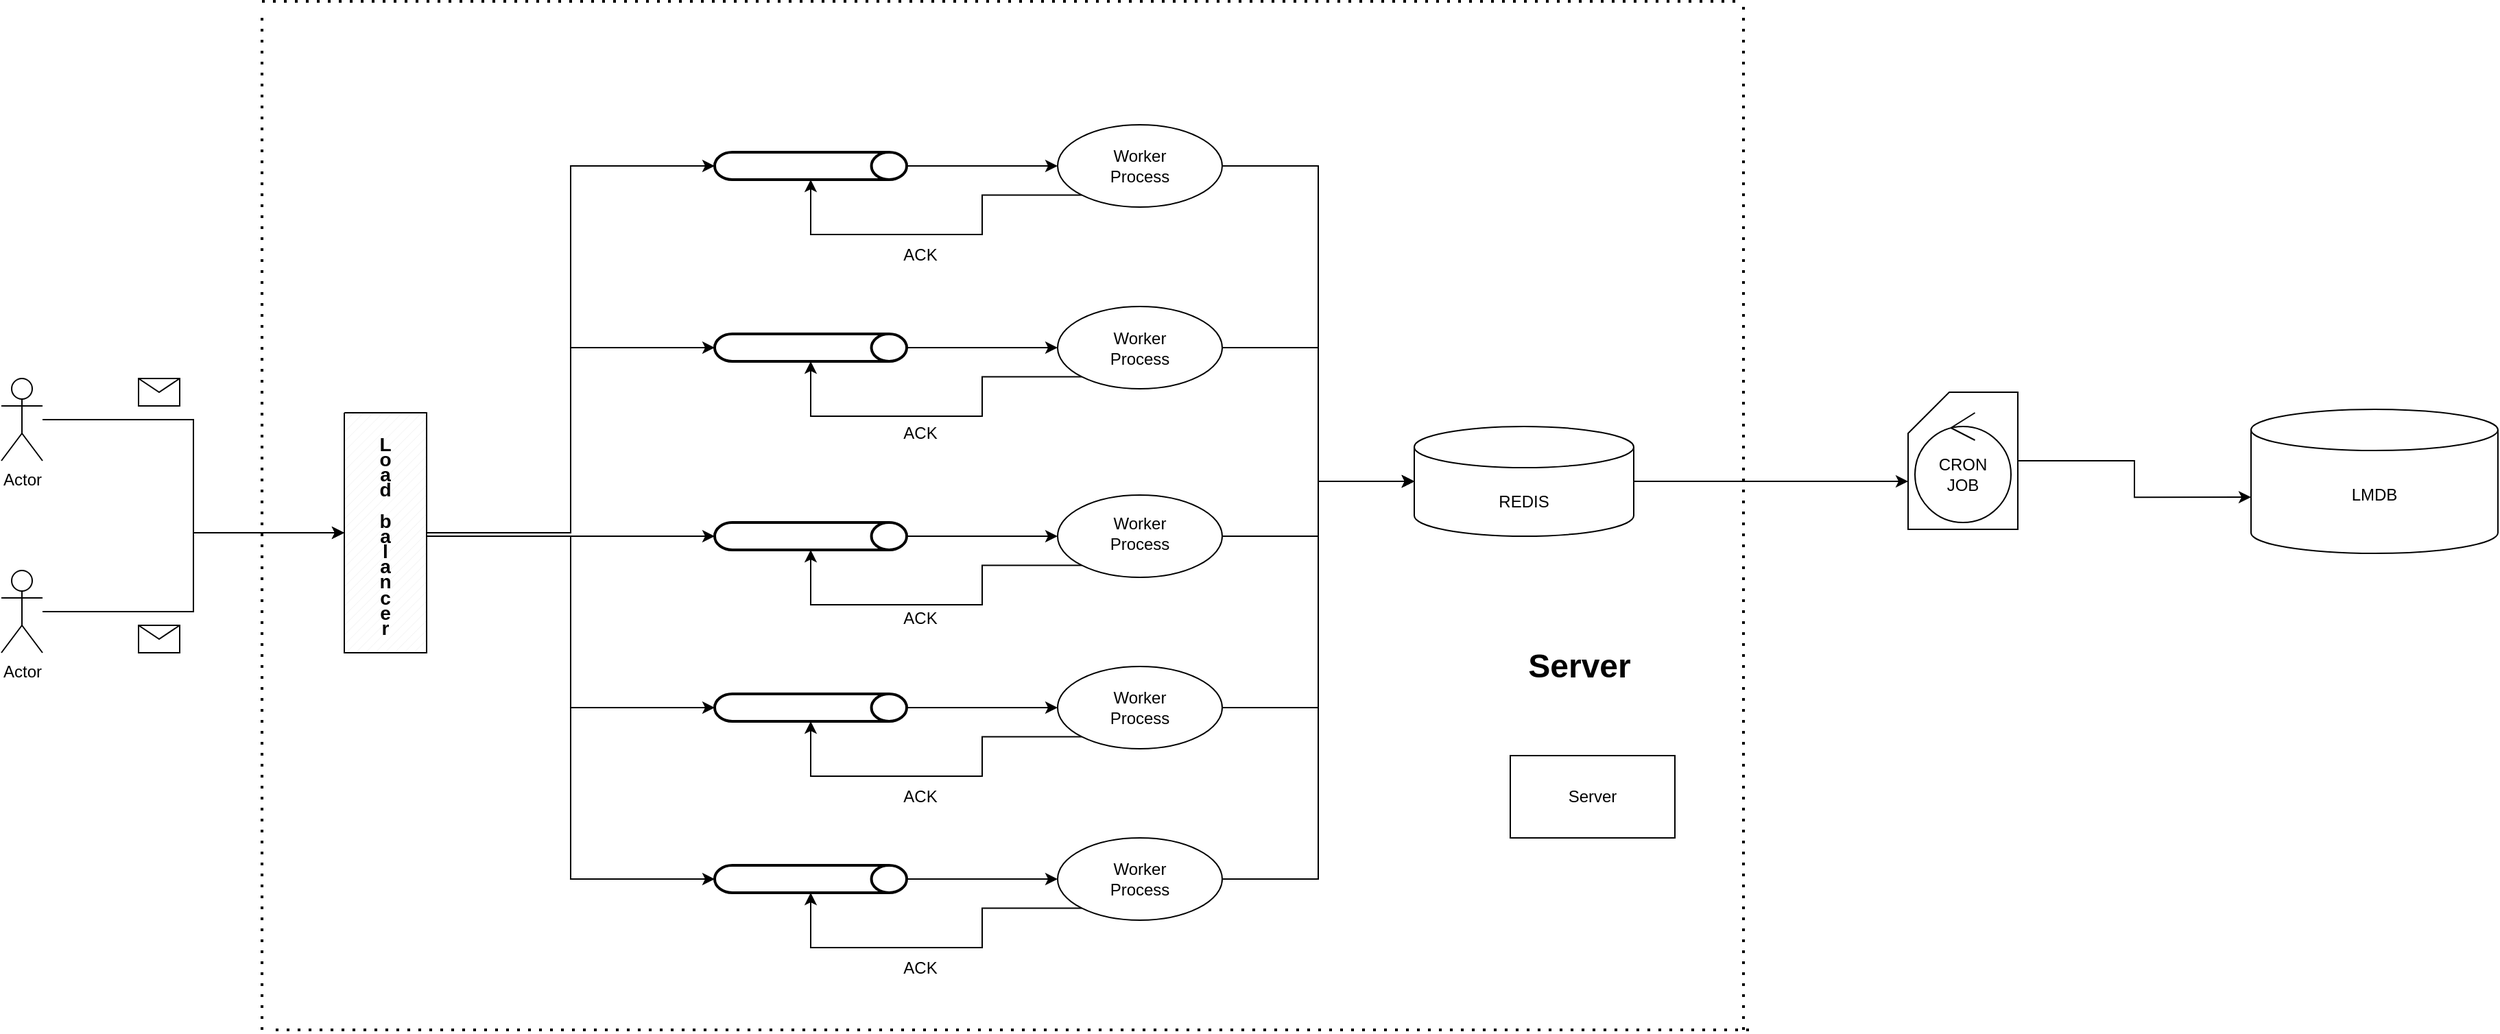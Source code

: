 <mxfile version="22.1.21" type="github">
  <diagram name="Page-1" id="lH3FkR6_-ZIhhkzHcMF6">
    <mxGraphModel dx="826" dy="473" grid="1" gridSize="10" guides="1" tooltips="1" connect="1" arrows="1" fold="1" page="1" pageScale="1" pageWidth="1700" pageHeight="1100" math="0" shadow="0">
      <root>
        <mxCell id="0" />
        <mxCell id="1" parent="0" />
        <mxCell id="0WkOLYUlHgebMBD-Kx1w-1" value="Actor" style="shape=umlActor;verticalLabelPosition=bottom;verticalAlign=top;html=1;" vertex="1" parent="1">
          <mxGeometry x="50" y="405" width="30" height="60" as="geometry" />
        </mxCell>
        <mxCell id="0WkOLYUlHgebMBD-Kx1w-16" style="edgeStyle=orthogonalEdgeStyle;rounded=0;orthogonalLoop=1;jettySize=auto;html=1;entryX=0;entryY=0.5;entryDx=0;entryDy=0;entryPerimeter=0;" edge="1" parent="1" source="0WkOLYUlHgebMBD-Kx1w-2" target="0WkOLYUlHgebMBD-Kx1w-22">
          <mxGeometry relative="1" as="geometry" />
        </mxCell>
        <mxCell id="0WkOLYUlHgebMBD-Kx1w-17" style="edgeStyle=orthogonalEdgeStyle;rounded=0;orthogonalLoop=1;jettySize=auto;html=1;entryX=0;entryY=0.5;entryDx=0;entryDy=0;entryPerimeter=0;" edge="1" parent="1" source="0WkOLYUlHgebMBD-Kx1w-2" target="0WkOLYUlHgebMBD-Kx1w-23">
          <mxGeometry relative="1" as="geometry" />
        </mxCell>
        <object label="" id="0WkOLYUlHgebMBD-Kx1w-2">
          <mxCell style="verticalLabelPosition=bottom;verticalAlign=top;html=1;shape=mxgraph.basic.patternFillRect;fillStyle=diag;step=5;fillStrokeWidth=0.2;fillStrokeColor=#dddddd;" vertex="1" parent="1">
            <mxGeometry x="300" y="430" width="60" height="175" as="geometry" />
          </mxCell>
        </object>
        <mxCell id="0WkOLYUlHgebMBD-Kx1w-3" style="edgeStyle=orthogonalEdgeStyle;rounded=0;orthogonalLoop=1;jettySize=auto;html=1;entryX=0;entryY=0.5;entryDx=0;entryDy=0;entryPerimeter=0;" edge="1" parent="1" source="0WkOLYUlHgebMBD-Kx1w-1" target="0WkOLYUlHgebMBD-Kx1w-2">
          <mxGeometry relative="1" as="geometry" />
        </mxCell>
        <mxCell id="0WkOLYUlHgebMBD-Kx1w-4" value="" style="shape=message;html=1;html=1;outlineConnect=0;labelPosition=center;verticalLabelPosition=bottom;align=center;verticalAlign=top;" vertex="1" parent="1">
          <mxGeometry x="150" y="405" width="30" height="20" as="geometry" />
        </mxCell>
        <mxCell id="0WkOLYUlHgebMBD-Kx1w-5" value="Actor" style="shape=umlActor;verticalLabelPosition=bottom;verticalAlign=top;html=1;" vertex="1" parent="1">
          <mxGeometry x="50" y="545" width="30" height="60" as="geometry" />
        </mxCell>
        <mxCell id="0WkOLYUlHgebMBD-Kx1w-6" style="edgeStyle=orthogonalEdgeStyle;rounded=0;orthogonalLoop=1;jettySize=auto;html=1;entryX=0;entryY=0.5;entryDx=0;entryDy=0;entryPerimeter=0;" edge="1" parent="1" source="0WkOLYUlHgebMBD-Kx1w-5" target="0WkOLYUlHgebMBD-Kx1w-2">
          <mxGeometry relative="1" as="geometry" />
        </mxCell>
        <mxCell id="0WkOLYUlHgebMBD-Kx1w-7" value="" style="shape=message;html=1;html=1;outlineConnect=0;labelPosition=center;verticalLabelPosition=bottom;align=center;verticalAlign=top;" vertex="1" parent="1">
          <mxGeometry x="150" y="585" width="30" height="20" as="geometry" />
        </mxCell>
        <mxCell id="0WkOLYUlHgebMBD-Kx1w-18" style="edgeStyle=orthogonalEdgeStyle;rounded=0;orthogonalLoop=1;jettySize=auto;html=1;entryX=0;entryY=0.5;entryDx=0;entryDy=0;entryPerimeter=0;" edge="1" parent="1" source="0WkOLYUlHgebMBD-Kx1w-8" target="0WkOLYUlHgebMBD-Kx1w-24">
          <mxGeometry relative="1" as="geometry" />
        </mxCell>
        <mxCell id="0WkOLYUlHgebMBD-Kx1w-20" style="edgeStyle=orthogonalEdgeStyle;rounded=0;orthogonalLoop=1;jettySize=auto;html=1;entryX=0;entryY=0.5;entryDx=0;entryDy=0;entryPerimeter=0;" edge="1" parent="1" source="0WkOLYUlHgebMBD-Kx1w-8" target="0WkOLYUlHgebMBD-Kx1w-25">
          <mxGeometry relative="1" as="geometry" />
        </mxCell>
        <mxCell id="0WkOLYUlHgebMBD-Kx1w-21" style="edgeStyle=orthogonalEdgeStyle;rounded=0;orthogonalLoop=1;jettySize=auto;html=1;entryX=0;entryY=0.5;entryDx=0;entryDy=0;entryPerimeter=0;" edge="1" parent="1" source="0WkOLYUlHgebMBD-Kx1w-8" target="0WkOLYUlHgebMBD-Kx1w-26">
          <mxGeometry relative="1" as="geometry" />
        </mxCell>
        <mxCell id="0WkOLYUlHgebMBD-Kx1w-8" value="&lt;p style=&quot;line-height: 80%; font-size: 14px;&quot;&gt;&lt;b&gt;L&lt;br&gt;o&lt;br&gt;a&lt;br&gt;d&lt;br&gt;&lt;br&gt;b&lt;br&gt;a&lt;br&gt;l&lt;br&gt;a&lt;br&gt;n&lt;br&gt;c&lt;br&gt;e&lt;br&gt;r&lt;/b&gt;&lt;/p&gt;" style="text;html=1;strokeColor=none;fillColor=none;align=center;verticalAlign=middle;whiteSpace=wrap;rounded=0;" vertex="1" parent="1">
          <mxGeometry x="300" y="505" width="60" height="30" as="geometry" />
        </mxCell>
        <mxCell id="0WkOLYUlHgebMBD-Kx1w-9" value="" style="ellipse;whiteSpace=wrap;html=1;" vertex="1" parent="1">
          <mxGeometry x="820" y="220" width="120" height="60" as="geometry" />
        </mxCell>
        <mxCell id="0WkOLYUlHgebMBD-Kx1w-10" value="" style="ellipse;whiteSpace=wrap;html=1;" vertex="1" parent="1">
          <mxGeometry x="820" y="352.5" width="120" height="60" as="geometry" />
        </mxCell>
        <mxCell id="0WkOLYUlHgebMBD-Kx1w-11" value="" style="ellipse;whiteSpace=wrap;html=1;" vertex="1" parent="1">
          <mxGeometry x="820" y="490" width="120" height="60" as="geometry" />
        </mxCell>
        <mxCell id="0WkOLYUlHgebMBD-Kx1w-12" value="" style="ellipse;whiteSpace=wrap;html=1;" vertex="1" parent="1">
          <mxGeometry x="820" y="615" width="120" height="60" as="geometry" />
        </mxCell>
        <mxCell id="0WkOLYUlHgebMBD-Kx1w-13" value="" style="ellipse;whiteSpace=wrap;html=1;" vertex="1" parent="1">
          <mxGeometry x="820" y="740" width="120" height="60" as="geometry" />
        </mxCell>
        <mxCell id="0WkOLYUlHgebMBD-Kx1w-54" style="edgeStyle=orthogonalEdgeStyle;rounded=0;orthogonalLoop=1;jettySize=auto;html=1;entryX=0;entryY=0.5;entryDx=0;entryDy=0;" edge="1" parent="1" source="0WkOLYUlHgebMBD-Kx1w-22" target="0WkOLYUlHgebMBD-Kx1w-9">
          <mxGeometry relative="1" as="geometry" />
        </mxCell>
        <mxCell id="0WkOLYUlHgebMBD-Kx1w-22" value="" style="strokeWidth=2;html=1;shape=mxgraph.flowchart.direct_data;whiteSpace=wrap;" vertex="1" parent="1">
          <mxGeometry x="570" y="240" width="140" height="20" as="geometry" />
        </mxCell>
        <mxCell id="0WkOLYUlHgebMBD-Kx1w-55" style="edgeStyle=orthogonalEdgeStyle;rounded=0;orthogonalLoop=1;jettySize=auto;html=1;entryX=0;entryY=0.5;entryDx=0;entryDy=0;" edge="1" parent="1" source="0WkOLYUlHgebMBD-Kx1w-23" target="0WkOLYUlHgebMBD-Kx1w-10">
          <mxGeometry relative="1" as="geometry" />
        </mxCell>
        <mxCell id="0WkOLYUlHgebMBD-Kx1w-23" value="" style="strokeWidth=2;html=1;shape=mxgraph.flowchart.direct_data;whiteSpace=wrap;" vertex="1" parent="1">
          <mxGeometry x="570" y="372.5" width="140" height="20" as="geometry" />
        </mxCell>
        <mxCell id="0WkOLYUlHgebMBD-Kx1w-56" style="edgeStyle=orthogonalEdgeStyle;rounded=0;orthogonalLoop=1;jettySize=auto;html=1;entryX=0;entryY=0.5;entryDx=0;entryDy=0;" edge="1" parent="1" source="0WkOLYUlHgebMBD-Kx1w-24" target="0WkOLYUlHgebMBD-Kx1w-11">
          <mxGeometry relative="1" as="geometry" />
        </mxCell>
        <mxCell id="0WkOLYUlHgebMBD-Kx1w-24" value="" style="strokeWidth=2;html=1;shape=mxgraph.flowchart.direct_data;whiteSpace=wrap;" vertex="1" parent="1">
          <mxGeometry x="570" y="510" width="140" height="20" as="geometry" />
        </mxCell>
        <mxCell id="0WkOLYUlHgebMBD-Kx1w-57" style="edgeStyle=orthogonalEdgeStyle;rounded=0;orthogonalLoop=1;jettySize=auto;html=1;entryX=0;entryY=0.5;entryDx=0;entryDy=0;" edge="1" parent="1" source="0WkOLYUlHgebMBD-Kx1w-25" target="0WkOLYUlHgebMBD-Kx1w-12">
          <mxGeometry relative="1" as="geometry" />
        </mxCell>
        <mxCell id="0WkOLYUlHgebMBD-Kx1w-25" value="" style="strokeWidth=2;html=1;shape=mxgraph.flowchart.direct_data;whiteSpace=wrap;" vertex="1" parent="1">
          <mxGeometry x="570" y="635" width="140" height="20" as="geometry" />
        </mxCell>
        <mxCell id="0WkOLYUlHgebMBD-Kx1w-58" style="edgeStyle=orthogonalEdgeStyle;rounded=0;orthogonalLoop=1;jettySize=auto;html=1;entryX=0;entryY=0.5;entryDx=0;entryDy=0;" edge="1" parent="1" source="0WkOLYUlHgebMBD-Kx1w-26" target="0WkOLYUlHgebMBD-Kx1w-13">
          <mxGeometry relative="1" as="geometry" />
        </mxCell>
        <mxCell id="0WkOLYUlHgebMBD-Kx1w-26" value="" style="strokeWidth=2;html=1;shape=mxgraph.flowchart.direct_data;whiteSpace=wrap;" vertex="1" parent="1">
          <mxGeometry x="570" y="760" width="140" height="20" as="geometry" />
        </mxCell>
        <mxCell id="0WkOLYUlHgebMBD-Kx1w-27" value="Worker&lt;br&gt;Process" style="text;html=1;strokeColor=none;fillColor=none;align=center;verticalAlign=middle;whiteSpace=wrap;rounded=0;" vertex="1" parent="1">
          <mxGeometry x="850" y="235" width="60" height="30" as="geometry" />
        </mxCell>
        <mxCell id="0WkOLYUlHgebMBD-Kx1w-28" value="Worker&lt;br&gt;Process" style="text;html=1;strokeColor=none;fillColor=none;align=center;verticalAlign=middle;whiteSpace=wrap;rounded=0;" vertex="1" parent="1">
          <mxGeometry x="850" y="367.5" width="60" height="30" as="geometry" />
        </mxCell>
        <mxCell id="0WkOLYUlHgebMBD-Kx1w-29" value="Worker&lt;br&gt;Process" style="text;html=1;strokeColor=none;fillColor=none;align=center;verticalAlign=middle;whiteSpace=wrap;rounded=0;" vertex="1" parent="1">
          <mxGeometry x="850" y="502.5" width="60" height="30" as="geometry" />
        </mxCell>
        <mxCell id="0WkOLYUlHgebMBD-Kx1w-30" value="Worker&lt;br&gt;Process" style="text;html=1;strokeColor=none;fillColor=none;align=center;verticalAlign=middle;whiteSpace=wrap;rounded=0;" vertex="1" parent="1">
          <mxGeometry x="850" y="630" width="60" height="30" as="geometry" />
        </mxCell>
        <mxCell id="0WkOLYUlHgebMBD-Kx1w-31" value="Worker&lt;br&gt;Process" style="text;html=1;strokeColor=none;fillColor=none;align=center;verticalAlign=middle;whiteSpace=wrap;rounded=0;" vertex="1" parent="1">
          <mxGeometry x="850" y="755" width="60" height="30" as="geometry" />
        </mxCell>
        <mxCell id="0WkOLYUlHgebMBD-Kx1w-32" value="" style="shape=cylinder3;whiteSpace=wrap;html=1;boundedLbl=1;backgroundOutline=1;size=15;" vertex="1" parent="1">
          <mxGeometry x="1080" y="440" width="160" height="80" as="geometry" />
        </mxCell>
        <mxCell id="0WkOLYUlHgebMBD-Kx1w-35" style="edgeStyle=orthogonalEdgeStyle;rounded=0;orthogonalLoop=1;jettySize=auto;html=1;entryX=0;entryY=0.5;entryDx=0;entryDy=0;entryPerimeter=0;" edge="1" parent="1" source="0WkOLYUlHgebMBD-Kx1w-9" target="0WkOLYUlHgebMBD-Kx1w-32">
          <mxGeometry relative="1" as="geometry" />
        </mxCell>
        <mxCell id="0WkOLYUlHgebMBD-Kx1w-36" style="edgeStyle=orthogonalEdgeStyle;rounded=0;orthogonalLoop=1;jettySize=auto;html=1;entryX=0;entryY=0.5;entryDx=0;entryDy=0;entryPerimeter=0;" edge="1" parent="1" source="0WkOLYUlHgebMBD-Kx1w-10" target="0WkOLYUlHgebMBD-Kx1w-32">
          <mxGeometry relative="1" as="geometry" />
        </mxCell>
        <mxCell id="0WkOLYUlHgebMBD-Kx1w-37" style="edgeStyle=orthogonalEdgeStyle;rounded=0;orthogonalLoop=1;jettySize=auto;html=1;entryX=0;entryY=0.5;entryDx=0;entryDy=0;entryPerimeter=0;" edge="1" parent="1" source="0WkOLYUlHgebMBD-Kx1w-11" target="0WkOLYUlHgebMBD-Kx1w-32">
          <mxGeometry relative="1" as="geometry" />
        </mxCell>
        <mxCell id="0WkOLYUlHgebMBD-Kx1w-38" style="edgeStyle=orthogonalEdgeStyle;rounded=0;orthogonalLoop=1;jettySize=auto;html=1;entryX=0;entryY=0.5;entryDx=0;entryDy=0;entryPerimeter=0;" edge="1" parent="1" source="0WkOLYUlHgebMBD-Kx1w-12" target="0WkOLYUlHgebMBD-Kx1w-32">
          <mxGeometry relative="1" as="geometry" />
        </mxCell>
        <mxCell id="0WkOLYUlHgebMBD-Kx1w-39" style="edgeStyle=orthogonalEdgeStyle;rounded=0;orthogonalLoop=1;jettySize=auto;html=1;entryX=0;entryY=0.5;entryDx=0;entryDy=0;entryPerimeter=0;" edge="1" parent="1" source="0WkOLYUlHgebMBD-Kx1w-13" target="0WkOLYUlHgebMBD-Kx1w-32">
          <mxGeometry relative="1" as="geometry" />
        </mxCell>
        <mxCell id="0WkOLYUlHgebMBD-Kx1w-40" value="REDIS" style="text;html=1;strokeColor=none;fillColor=none;align=center;verticalAlign=middle;whiteSpace=wrap;rounded=0;" vertex="1" parent="1">
          <mxGeometry x="1130" y="480" width="60" height="30" as="geometry" />
        </mxCell>
        <mxCell id="0WkOLYUlHgebMBD-Kx1w-41" value="" style="endArrow=none;dashed=1;html=1;dashPattern=1 3;strokeWidth=2;rounded=0;" edge="1" parent="1">
          <mxGeometry width="50" height="50" relative="1" as="geometry">
            <mxPoint x="240" y="130" as="sourcePoint" />
            <mxPoint x="1320" y="130" as="targetPoint" />
          </mxGeometry>
        </mxCell>
        <mxCell id="0WkOLYUlHgebMBD-Kx1w-42" value="" style="endArrow=none;dashed=1;html=1;dashPattern=1 3;strokeWidth=2;rounded=0;" edge="1" parent="1">
          <mxGeometry width="50" height="50" relative="1" as="geometry">
            <mxPoint x="240" y="880" as="sourcePoint" />
            <mxPoint x="240" y="140" as="targetPoint" />
          </mxGeometry>
        </mxCell>
        <mxCell id="0WkOLYUlHgebMBD-Kx1w-43" value="" style="endArrow=none;dashed=1;html=1;dashPattern=1 3;strokeWidth=2;rounded=0;" edge="1" parent="1">
          <mxGeometry width="50" height="50" relative="1" as="geometry">
            <mxPoint x="1320" y="880" as="sourcePoint" />
            <mxPoint x="1320" y="130" as="targetPoint" />
          </mxGeometry>
        </mxCell>
        <mxCell id="0WkOLYUlHgebMBD-Kx1w-44" value="" style="endArrow=none;dashed=1;html=1;dashPattern=1 3;strokeWidth=2;rounded=0;" edge="1" parent="1">
          <mxGeometry width="50" height="50" relative="1" as="geometry">
            <mxPoint x="250" y="880" as="sourcePoint" />
            <mxPoint x="1330" y="880" as="targetPoint" />
          </mxGeometry>
        </mxCell>
        <mxCell id="0WkOLYUlHgebMBD-Kx1w-45" value="" style="rounded=0;whiteSpace=wrap;html=1;" vertex="1" parent="1">
          <mxGeometry x="1150" y="680" width="120" height="60" as="geometry" />
        </mxCell>
        <mxCell id="0WkOLYUlHgebMBD-Kx1w-46" value="Server" style="text;html=1;strokeColor=none;fillColor=none;align=center;verticalAlign=middle;whiteSpace=wrap;rounded=0;" vertex="1" parent="1">
          <mxGeometry x="1180" y="695" width="60" height="30" as="geometry" />
        </mxCell>
        <mxCell id="0WkOLYUlHgebMBD-Kx1w-47" value="" style="shape=cylinder3;whiteSpace=wrap;html=1;boundedLbl=1;backgroundOutline=1;size=15;" vertex="1" parent="1">
          <mxGeometry x="1690" y="427.5" width="180" height="105" as="geometry" />
        </mxCell>
        <mxCell id="0WkOLYUlHgebMBD-Kx1w-48" value="LMDB" style="text;html=1;strokeColor=none;fillColor=none;align=center;verticalAlign=middle;whiteSpace=wrap;rounded=0;" vertex="1" parent="1">
          <mxGeometry x="1750" y="475" width="60" height="30" as="geometry" />
        </mxCell>
        <mxCell id="0WkOLYUlHgebMBD-Kx1w-49" value="" style="shape=card;whiteSpace=wrap;html=1;" vertex="1" parent="1">
          <mxGeometry x="1440" y="415" width="80" height="100" as="geometry" />
        </mxCell>
        <mxCell id="0WkOLYUlHgebMBD-Kx1w-50" value="Server" style="text;strokeColor=none;fillColor=none;html=1;fontSize=24;fontStyle=1;verticalAlign=middle;align=center;" vertex="1" parent="1">
          <mxGeometry x="1150" y="595" width="100" height="40" as="geometry" />
        </mxCell>
        <mxCell id="0WkOLYUlHgebMBD-Kx1w-51" value="CRON&lt;br&gt;JOB" style="ellipse;shape=umlControl;whiteSpace=wrap;html=1;" vertex="1" parent="1">
          <mxGeometry x="1445" y="430" width="70" height="80" as="geometry" />
        </mxCell>
        <mxCell id="0WkOLYUlHgebMBD-Kx1w-52" style="edgeStyle=orthogonalEdgeStyle;rounded=0;orthogonalLoop=1;jettySize=auto;html=1;entryX=0;entryY=0;entryDx=0;entryDy=65;entryPerimeter=0;" edge="1" parent="1" source="0WkOLYUlHgebMBD-Kx1w-32" target="0WkOLYUlHgebMBD-Kx1w-49">
          <mxGeometry relative="1" as="geometry" />
        </mxCell>
        <mxCell id="0WkOLYUlHgebMBD-Kx1w-53" style="edgeStyle=orthogonalEdgeStyle;rounded=0;orthogonalLoop=1;jettySize=auto;html=1;entryX=0;entryY=0.61;entryDx=0;entryDy=0;entryPerimeter=0;" edge="1" parent="1" source="0WkOLYUlHgebMBD-Kx1w-49" target="0WkOLYUlHgebMBD-Kx1w-47">
          <mxGeometry relative="1" as="geometry" />
        </mxCell>
        <mxCell id="0WkOLYUlHgebMBD-Kx1w-65" style="edgeStyle=orthogonalEdgeStyle;rounded=0;orthogonalLoop=1;jettySize=auto;html=1;exitX=0;exitY=1;exitDx=0;exitDy=0;entryX=0.5;entryY=1;entryDx=0;entryDy=0;entryPerimeter=0;" edge="1" parent="1" source="0WkOLYUlHgebMBD-Kx1w-9" target="0WkOLYUlHgebMBD-Kx1w-22">
          <mxGeometry relative="1" as="geometry" />
        </mxCell>
        <mxCell id="0WkOLYUlHgebMBD-Kx1w-66" style="edgeStyle=orthogonalEdgeStyle;rounded=0;orthogonalLoop=1;jettySize=auto;html=1;exitX=0;exitY=1;exitDx=0;exitDy=0;entryX=0.5;entryY=1;entryDx=0;entryDy=0;entryPerimeter=0;" edge="1" parent="1" source="0WkOLYUlHgebMBD-Kx1w-10" target="0WkOLYUlHgebMBD-Kx1w-23">
          <mxGeometry relative="1" as="geometry" />
        </mxCell>
        <mxCell id="0WkOLYUlHgebMBD-Kx1w-67" style="edgeStyle=orthogonalEdgeStyle;rounded=0;orthogonalLoop=1;jettySize=auto;html=1;exitX=0;exitY=1;exitDx=0;exitDy=0;entryX=0.5;entryY=1;entryDx=0;entryDy=0;entryPerimeter=0;" edge="1" parent="1" source="0WkOLYUlHgebMBD-Kx1w-11" target="0WkOLYUlHgebMBD-Kx1w-24">
          <mxGeometry relative="1" as="geometry" />
        </mxCell>
        <mxCell id="0WkOLYUlHgebMBD-Kx1w-68" style="edgeStyle=orthogonalEdgeStyle;rounded=0;orthogonalLoop=1;jettySize=auto;html=1;exitX=0;exitY=1;exitDx=0;exitDy=0;entryX=0.5;entryY=1;entryDx=0;entryDy=0;entryPerimeter=0;" edge="1" parent="1" source="0WkOLYUlHgebMBD-Kx1w-12" target="0WkOLYUlHgebMBD-Kx1w-25">
          <mxGeometry relative="1" as="geometry" />
        </mxCell>
        <mxCell id="0WkOLYUlHgebMBD-Kx1w-69" style="edgeStyle=orthogonalEdgeStyle;rounded=0;orthogonalLoop=1;jettySize=auto;html=1;exitX=0;exitY=1;exitDx=0;exitDy=0;entryX=0.5;entryY=1;entryDx=0;entryDy=0;entryPerimeter=0;" edge="1" parent="1" source="0WkOLYUlHgebMBD-Kx1w-13" target="0WkOLYUlHgebMBD-Kx1w-26">
          <mxGeometry relative="1" as="geometry" />
        </mxCell>
        <mxCell id="0WkOLYUlHgebMBD-Kx1w-72" value="ACK" style="text;html=1;strokeColor=none;fillColor=none;align=center;verticalAlign=middle;whiteSpace=wrap;rounded=0;" vertex="1" parent="1">
          <mxGeometry x="690" y="300" width="60" height="30" as="geometry" />
        </mxCell>
        <mxCell id="0WkOLYUlHgebMBD-Kx1w-73" value="ACK" style="text;html=1;strokeColor=none;fillColor=none;align=center;verticalAlign=middle;whiteSpace=wrap;rounded=0;" vertex="1" parent="1">
          <mxGeometry x="690" y="430" width="60" height="30" as="geometry" />
        </mxCell>
        <mxCell id="0WkOLYUlHgebMBD-Kx1w-74" value="ACK" style="text;html=1;strokeColor=none;fillColor=none;align=center;verticalAlign=middle;whiteSpace=wrap;rounded=0;" vertex="1" parent="1">
          <mxGeometry x="690" y="565" width="60" height="30" as="geometry" />
        </mxCell>
        <mxCell id="0WkOLYUlHgebMBD-Kx1w-75" value="ACK" style="text;html=1;strokeColor=none;fillColor=none;align=center;verticalAlign=middle;whiteSpace=wrap;rounded=0;" vertex="1" parent="1">
          <mxGeometry x="690" y="695" width="60" height="30" as="geometry" />
        </mxCell>
        <mxCell id="0WkOLYUlHgebMBD-Kx1w-76" value="ACK" style="text;html=1;strokeColor=none;fillColor=none;align=center;verticalAlign=middle;whiteSpace=wrap;rounded=0;" vertex="1" parent="1">
          <mxGeometry x="690" y="820" width="60" height="30" as="geometry" />
        </mxCell>
      </root>
    </mxGraphModel>
  </diagram>
</mxfile>
